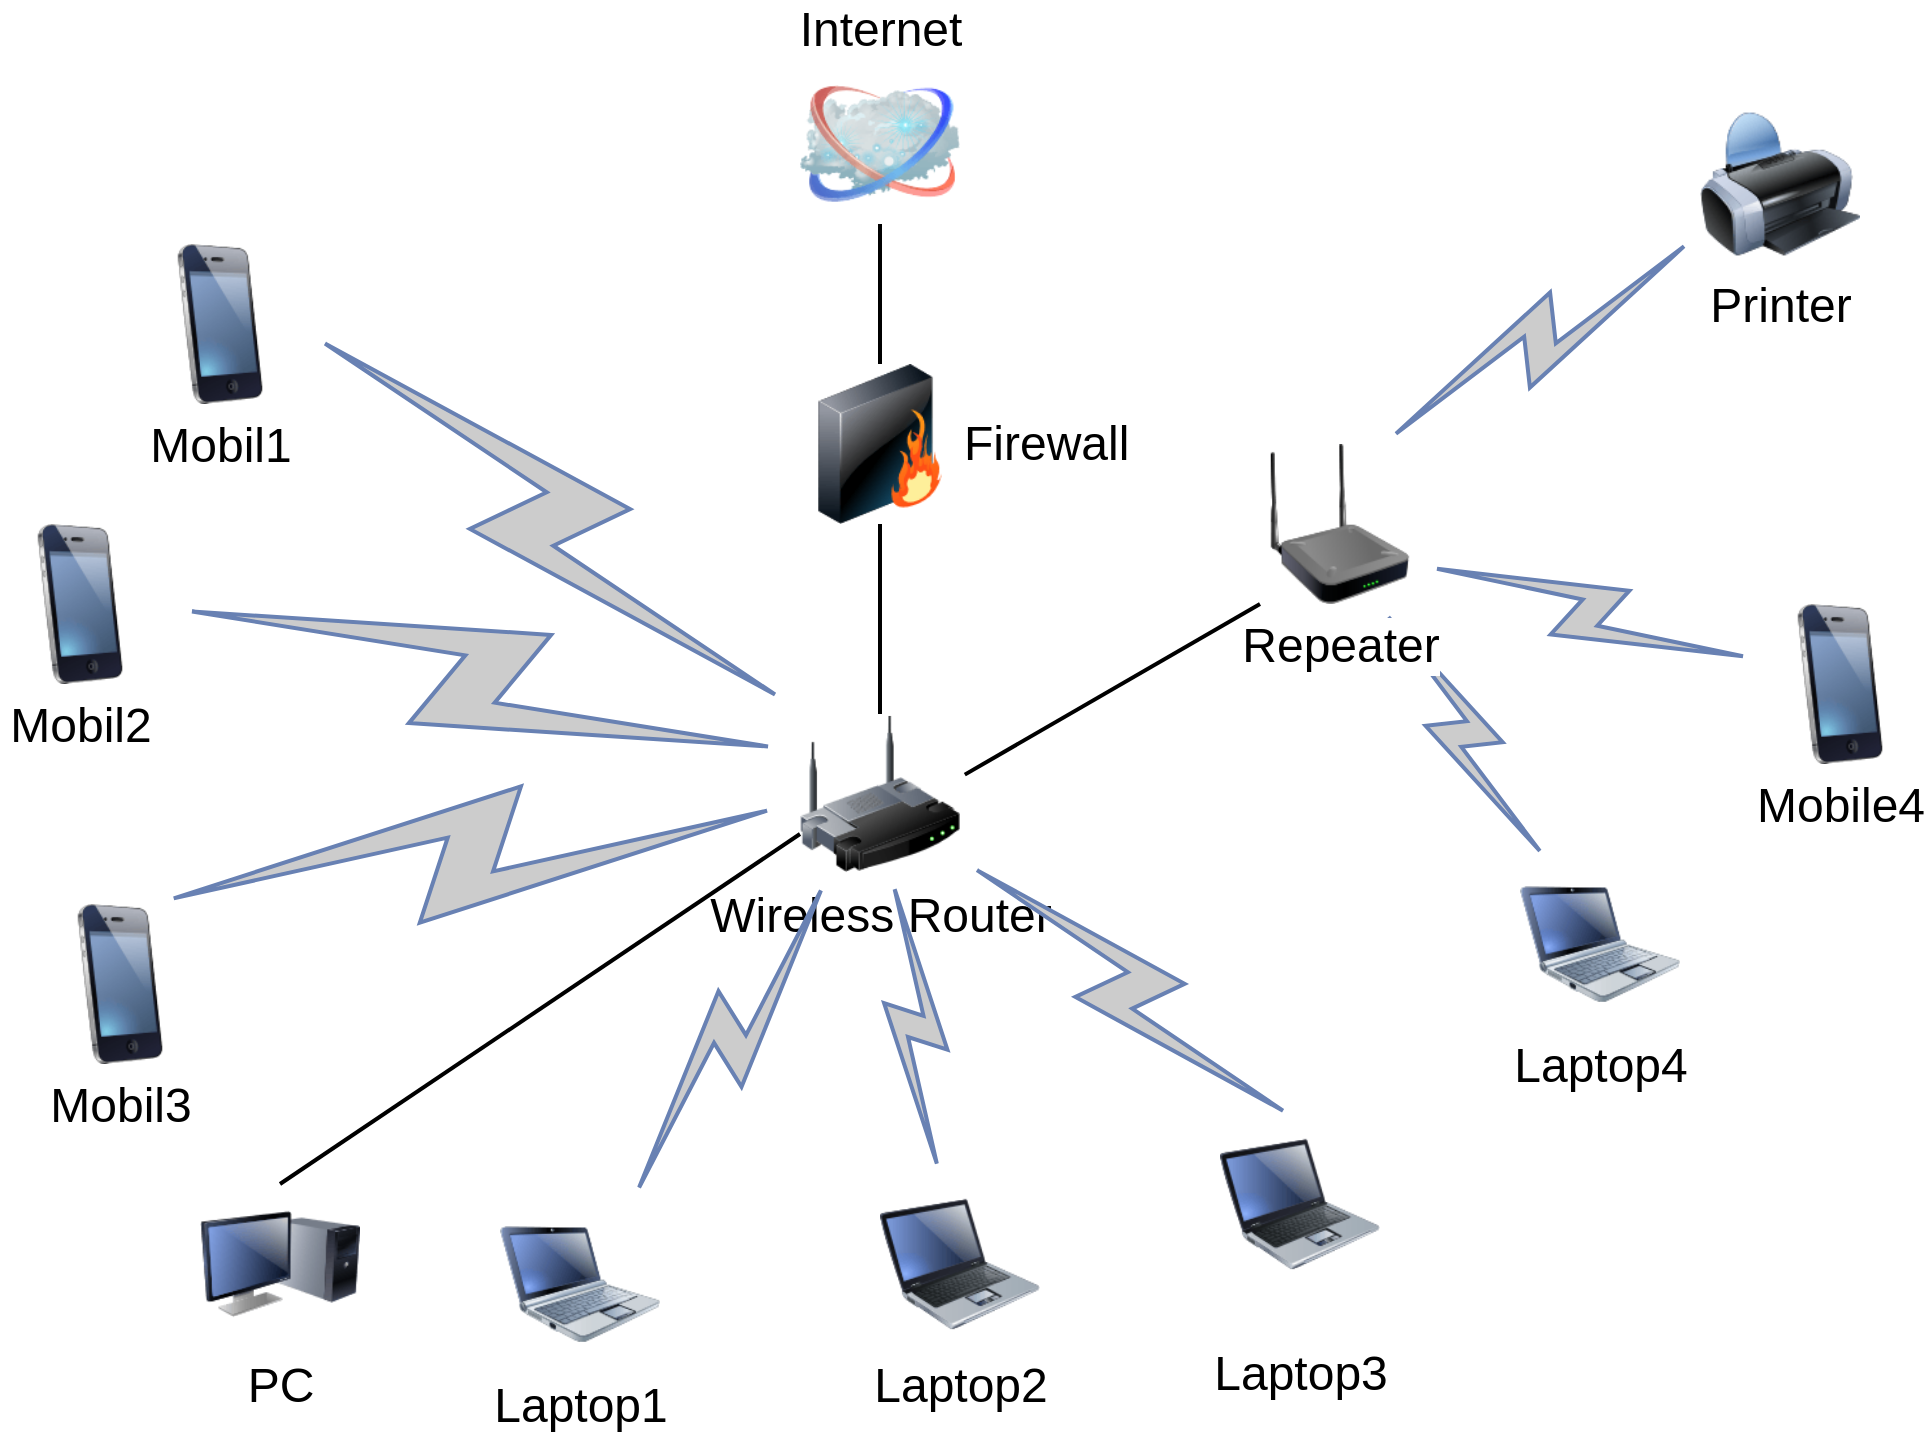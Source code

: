 <mxfile version="13.7.5" type="github">
  <diagram name="Page-1" id="55a83fd1-7818-8e21-69c5-c3457e3827bb">
    <mxGraphModel dx="1483" dy="829" grid="1" gridSize="10" guides="1" tooltips="1" connect="1" arrows="1" fold="1" page="1" pageScale="1" pageWidth="1100" pageHeight="850" background="#ffffff" math="0" shadow="0">
      <root>
        <mxCell id="0" />
        <mxCell id="1" parent="0" />
        <mxCell id="69ecfefc5c41e42c-18" style="edgeStyle=none;rounded=0;html=1;labelBackgroundColor=none;endArrow=none;strokeWidth=2;fontFamily=Verdana;fontSize=22" parent="1" source="69ecfefc5c41e42c-1" target="69ecfefc5c41e42c-3" edge="1">
          <mxGeometry relative="1" as="geometry" />
        </mxCell>
        <mxCell id="69ecfefc5c41e42c-1" value="&lt;font style=&quot;font-size: 24px&quot;&gt;Wireless Router&lt;/font&gt;" style="image;html=1;labelBackgroundColor=#ffffff;image=img/lib/clip_art/networking/Wireless_Router_128x128.png;rounded=1;shadow=0;comic=0;strokeWidth=2;fontSize=22" parent="1" vertex="1">
          <mxGeometry x="470" y="465" width="80" height="80" as="geometry" />
        </mxCell>
        <mxCell id="69ecfefc5c41e42c-2" value="Internet" style="image;html=1;labelBackgroundColor=#ffffff;image=img/lib/clip_art/networking/Cloud_128x128.png;rounded=1;shadow=0;comic=0;strokeWidth=2;fontSize=24;labelPosition=center;verticalLabelPosition=top;align=center;verticalAlign=bottom;" parent="1" vertex="1">
          <mxGeometry x="470" y="140" width="80" height="80" as="geometry" />
        </mxCell>
        <mxCell id="69ecfefc5c41e42c-19" style="edgeStyle=none;rounded=0;html=1;labelBackgroundColor=none;endArrow=none;strokeWidth=2;fontFamily=Verdana;fontSize=22" parent="1" source="69ecfefc5c41e42c-3" target="69ecfefc5c41e42c-2" edge="1">
          <mxGeometry relative="1" as="geometry" />
        </mxCell>
        <mxCell id="69ecfefc5c41e42c-3" value="Firewall" style="image;html=1;labelBackgroundColor=#ffffff;image=img/lib/clip_art/networking/Firewall_128x128.png;rounded=1;shadow=0;comic=0;strokeWidth=2;fontSize=24;labelPosition=right;verticalLabelPosition=middle;align=left;verticalAlign=middle;" parent="1" vertex="1">
          <mxGeometry x="470" y="290" width="80" height="80" as="geometry" />
        </mxCell>
        <mxCell id="69ecfefc5c41e42c-5" value="PC" style="image;html=1;labelBackgroundColor=#ffffff;image=img/lib/clip_art/computers/Monitor_Tower_128x128.png;rounded=1;shadow=0;comic=0;strokeWidth=2;fontSize=24;" parent="1" vertex="1">
          <mxGeometry x="170" y="700" width="80" height="80" as="geometry" />
        </mxCell>
        <mxCell id="69ecfefc5c41e42c-6" value="Printer" style="image;html=1;labelBackgroundColor=#ffffff;image=img/lib/clip_art/computers/Printer_128x128.png;rounded=1;shadow=0;comic=0;strokeWidth=2;fontSize=24;" parent="1" vertex="1">
          <mxGeometry x="920" y="160" width="80" height="80" as="geometry" />
        </mxCell>
        <mxCell id="69ecfefc5c41e42c-8" value="&lt;font style=&quot;font-size: 24px&quot;&gt;Mobile4&lt;/font&gt;" style="image;html=1;labelBackgroundColor=#ffffff;image=img/lib/clip_art/telecommunication/iPhone_128x128.png;rounded=1;shadow=0;comic=0;strokeWidth=2;fontSize=22" parent="1" vertex="1">
          <mxGeometry x="950" y="410" width="80" height="80" as="geometry" />
        </mxCell>
        <mxCell id="69ecfefc5c41e42c-9" value="Laptop4" style="image;html=1;labelBackgroundColor=#ffffff;image=img/lib/clip_art/computers/Netbook_128x128.png;rounded=1;shadow=0;comic=0;strokeColor=#000000;strokeWidth=2;fillColor=#FFFFFF;fontSize=24;fontColor=#000000;" parent="1" vertex="1">
          <mxGeometry x="830" y="540" width="80" height="80" as="geometry" />
        </mxCell>
        <mxCell id="69ecfefc5c41e42c-10" value="Laptop1" style="image;html=1;labelBackgroundColor=#ffffff;image=img/lib/clip_art/computers/Netbook_128x128.png;rounded=1;shadow=0;comic=0;strokeWidth=2;fontSize=24;" parent="1" vertex="1">
          <mxGeometry x="320" y="710" width="80" height="80" as="geometry" />
        </mxCell>
        <mxCell id="69ecfefc5c41e42c-11" value="" style="html=1;fillColor=#CCCCCC;strokeColor=#6881B3;gradientColor=none;gradientDirection=north;strokeWidth=2;shape=mxgraph.networks.comm_link_edge;html=1;labelBackgroundColor=none;endArrow=none;fontFamily=Verdana;fontSize=22;fontColor=#000000;entryX=0.75;entryY=0;entryDx=0;entryDy=0;" parent="1" source="69ecfefc5c41e42c-6" target="eVN_scS6AQvA6gqAE1pW-5" edge="1">
          <mxGeometry width="100" height="100" relative="1" as="geometry">
            <mxPoint x="300" y="390" as="sourcePoint" />
            <mxPoint x="400" y="290" as="targetPoint" />
          </mxGeometry>
        </mxCell>
        <mxCell id="69ecfefc5c41e42c-12" value="" style="html=1;fillColor=#CCCCCC;strokeColor=#6881B3;gradientColor=none;gradientDirection=north;strokeWidth=2;shape=mxgraph.networks.comm_link_edge;html=1;labelBackgroundColor=none;endArrow=none;fontFamily=Verdana;fontSize=22;fontColor=#000000;fontStyle=1;exitX=0.63;exitY=-0.005;exitDx=0;exitDy=0;exitPerimeter=0;" parent="1" source="eVN_scS6AQvA6gqAE1pW-7" target="69ecfefc5c41e42c-1" edge="1">
          <mxGeometry width="100" height="100" relative="1" as="geometry">
            <mxPoint x="320" y="481.957" as="sourcePoint" />
            <mxPoint x="470" y="508.043" as="targetPoint" />
          </mxGeometry>
        </mxCell>
        <mxCell id="69ecfefc5c41e42c-13" value="" style="html=1;fillColor=#CCCCCC;strokeColor=#6881B3;gradientColor=none;gradientDirection=north;strokeWidth=2;shape=mxgraph.networks.comm_link_edge;html=1;labelBackgroundColor=none;endArrow=none;fontFamily=Verdana;fontSize=22;fontColor=#000000;" parent="1" source="69ecfefc5c41e42c-10" target="69ecfefc5c41e42c-1" edge="1">
          <mxGeometry width="100" height="100" relative="1" as="geometry">
            <mxPoint x="330" y="491.957" as="sourcePoint" />
            <mxPoint x="480" y="518.043" as="targetPoint" />
          </mxGeometry>
        </mxCell>
        <mxCell id="69ecfefc5c41e42c-14" value="" style="html=1;fillColor=#CCCCCC;strokeColor=#6881B3;gradientColor=none;gradientDirection=north;strokeWidth=2;shape=mxgraph.networks.comm_link_edge;html=1;labelBackgroundColor=none;endArrow=none;fontFamily=Verdana;fontSize=22;fontColor=#000000;exitX=0.37;exitY=-0.032;exitDx=0;exitDy=0;exitPerimeter=0;" parent="1" source="eVN_scS6AQvA6gqAE1pW-2" target="69ecfefc5c41e42c-1" edge="1">
          <mxGeometry width="100" height="100" relative="1" as="geometry">
            <mxPoint x="534.894" y="700" as="sourcePoint" />
            <mxPoint x="490" y="528.043" as="targetPoint" />
          </mxGeometry>
        </mxCell>
        <mxCell id="69ecfefc5c41e42c-15" value="" style="html=1;fillColor=#CCCCCC;strokeColor=#6881B3;gradientColor=none;gradientDirection=north;strokeWidth=2;shape=mxgraph.networks.comm_link_edge;html=1;labelBackgroundColor=none;endArrow=none;fontFamily=Verdana;fontSize=22;fontColor=#000000;exitX=0.5;exitY=0;exitDx=0;exitDy=0;" parent="1" source="eVN_scS6AQvA6gqAE1pW-3" target="69ecfefc5c41e42c-1" edge="1">
          <mxGeometry width="100" height="100" relative="1" as="geometry">
            <mxPoint x="730" y="678.462" as="sourcePoint" />
            <mxPoint x="500" y="538.043" as="targetPoint" />
            <Array as="points" />
          </mxGeometry>
        </mxCell>
        <mxCell id="69ecfefc5c41e42c-16" value="" style="html=1;fillColor=#CCCCCC;strokeColor=#6881B3;gradientColor=none;gradientDirection=north;strokeWidth=2;shape=mxgraph.networks.comm_link_edge;html=1;labelBackgroundColor=none;endArrow=none;fontFamily=Verdana;fontSize=22;fontColor=#000000;entryX=1;entryY=0.75;entryDx=0;entryDy=0;" parent="1" source="69ecfefc5c41e42c-8" target="eVN_scS6AQvA6gqAE1pW-5" edge="1">
          <mxGeometry width="100" height="100" relative="1" as="geometry">
            <mxPoint x="360" y="521.957" as="sourcePoint" />
            <mxPoint x="510" y="548.043" as="targetPoint" />
          </mxGeometry>
        </mxCell>
        <mxCell id="69ecfefc5c41e42c-17" value="" style="html=1;fillColor=#CCCCCC;strokeColor=#6881B3;gradientColor=none;gradientDirection=north;strokeWidth=2;shape=mxgraph.networks.comm_link_edge;html=1;labelBackgroundColor=none;endArrow=none;fontFamily=Verdana;fontSize=22;fontColor=#000000;entryX=0.75;entryY=1;entryDx=0;entryDy=0;" parent="1" source="69ecfefc5c41e42c-9" target="eVN_scS6AQvA6gqAE1pW-5" edge="1">
          <mxGeometry width="100" height="100" relative="1" as="geometry">
            <mxPoint x="370" y="531.957" as="sourcePoint" />
            <mxPoint x="520" y="558.043" as="targetPoint" />
          </mxGeometry>
        </mxCell>
        <mxCell id="eVN_scS6AQvA6gqAE1pW-2" value="&lt;font style=&quot;font-size: 24px&quot;&gt;Laptop2&lt;/font&gt;" style="image;html=1;image=img/lib/clip_art/computers/Laptop_128x128.png;fontFamily=Helvetica;fontSize=15;" vertex="1" parent="1">
          <mxGeometry x="510" y="700" width="80" height="80" as="geometry" />
        </mxCell>
        <mxCell id="eVN_scS6AQvA6gqAE1pW-3" value="&lt;p style=&quot;font-size: 24px&quot;&gt;&lt;font style=&quot;font-size: 24px&quot;&gt;La&lt;/font&gt;&lt;font style=&quot;font-size: 24px&quot;&gt;ptop3&lt;/font&gt;&lt;/p&gt;" style="image;html=1;image=img/lib/clip_art/computers/Laptop_128x128.png;fontSize=20;" vertex="1" parent="1">
          <mxGeometry x="680" y="670" width="80" height="80" as="geometry" />
        </mxCell>
        <mxCell id="eVN_scS6AQvA6gqAE1pW-5" value="&lt;font style=&quot;font-size: 24px&quot;&gt;Repeater&lt;/font&gt;" style="image;html=1;image=img/lib/clip_art/networking/Repeater_128x128.png;fontFamily=Helvetica;fontSize=20;" vertex="1" parent="1">
          <mxGeometry x="700" y="330" width="80" height="80" as="geometry" />
        </mxCell>
        <mxCell id="eVN_scS6AQvA6gqAE1pW-6" value="Mobil2" style="image;html=1;image=img/lib/clip_art/telecommunication/iPhone_128x128.png;fontFamily=Helvetica;fontSize=24;" vertex="1" parent="1">
          <mxGeometry x="70" y="370" width="80" height="80" as="geometry" />
        </mxCell>
        <mxCell id="eVN_scS6AQvA6gqAE1pW-7" value="&lt;font style=&quot;font-size: 24px&quot;&gt;Mobil3&lt;/font&gt;" style="image;html=1;image=img/lib/clip_art/telecommunication/iPhone_128x128.png;fontFamily=Helvetica;fontSize=20;" vertex="1" parent="1">
          <mxGeometry x="90" y="560" width="80" height="80" as="geometry" />
        </mxCell>
        <mxCell id="eVN_scS6AQvA6gqAE1pW-8" value="&lt;font style=&quot;font-size: 24px&quot;&gt;Mobil1&lt;/font&gt;" style="image;html=1;image=img/lib/clip_art/telecommunication/iPhone_128x128.png;fontFamily=Helvetica;fontSize=20;" vertex="1" parent="1">
          <mxGeometry x="140" y="230" width="80" height="80" as="geometry" />
        </mxCell>
        <mxCell id="eVN_scS6AQvA6gqAE1pW-10" style="edgeStyle=none;rounded=0;html=1;labelBackgroundColor=none;endArrow=none;strokeWidth=2;fontFamily=Verdana;fontSize=22;entryX=0;entryY=1;entryDx=0;entryDy=0;exitX=1.03;exitY=0.379;exitDx=0;exitDy=0;exitPerimeter=0;" edge="1" parent="1" source="69ecfefc5c41e42c-1" target="eVN_scS6AQvA6gqAE1pW-5">
          <mxGeometry relative="1" as="geometry">
            <mxPoint x="520" y="475" as="sourcePoint" />
            <mxPoint x="520" y="380" as="targetPoint" />
          </mxGeometry>
        </mxCell>
        <mxCell id="eVN_scS6AQvA6gqAE1pW-12" style="edgeStyle=none;rounded=0;html=1;labelBackgroundColor=none;endArrow=none;strokeWidth=2;fontFamily=Verdana;fontSize=22;entryX=0.5;entryY=0;entryDx=0;entryDy=0;exitX=0;exitY=0.75;exitDx=0;exitDy=0;" edge="1" parent="1" source="69ecfefc5c41e42c-1" target="69ecfefc5c41e42c-5">
          <mxGeometry relative="1" as="geometry">
            <mxPoint x="562.4" y="505.32" as="sourcePoint" />
            <mxPoint x="710" y="420" as="targetPoint" />
          </mxGeometry>
        </mxCell>
        <mxCell id="eVN_scS6AQvA6gqAE1pW-13" value="" style="html=1;fillColor=#CCCCCC;strokeColor=#6881B3;gradientColor=none;gradientDirection=north;strokeWidth=2;shape=mxgraph.networks.comm_link_edge;html=1;labelBackgroundColor=none;endArrow=none;fontFamily=Verdana;fontSize=22;fontColor=#000000;fontStyle=1;exitX=1;exitY=0.5;exitDx=0;exitDy=0;entryX=0;entryY=0;entryDx=0;entryDy=0;" edge="1" parent="1" source="eVN_scS6AQvA6gqAE1pW-8" target="69ecfefc5c41e42c-1">
          <mxGeometry width="100" height="100" relative="1" as="geometry">
            <mxPoint x="150.4" y="569.6" as="sourcePoint" />
            <mxPoint x="480" y="520.909" as="targetPoint" />
          </mxGeometry>
        </mxCell>
        <mxCell id="eVN_scS6AQvA6gqAE1pW-14" value="" style="html=1;fillColor=#CCCCCC;strokeColor=#6881B3;gradientColor=none;gradientDirection=north;strokeWidth=2;shape=mxgraph.networks.comm_link_edge;html=1;labelBackgroundColor=none;endArrow=none;fontFamily=Verdana;fontSize=22;fontColor=#000000;fontStyle=1;exitX=1;exitY=0.5;exitDx=0;exitDy=0;entryX=0;entryY=0.25;entryDx=0;entryDy=0;" edge="1" parent="1" source="eVN_scS6AQvA6gqAE1pW-6" target="69ecfefc5c41e42c-1">
          <mxGeometry width="100" height="100" relative="1" as="geometry">
            <mxPoint x="160.4" y="579.6" as="sourcePoint" />
            <mxPoint x="490" y="530.909" as="targetPoint" />
          </mxGeometry>
        </mxCell>
      </root>
    </mxGraphModel>
  </diagram>
</mxfile>
